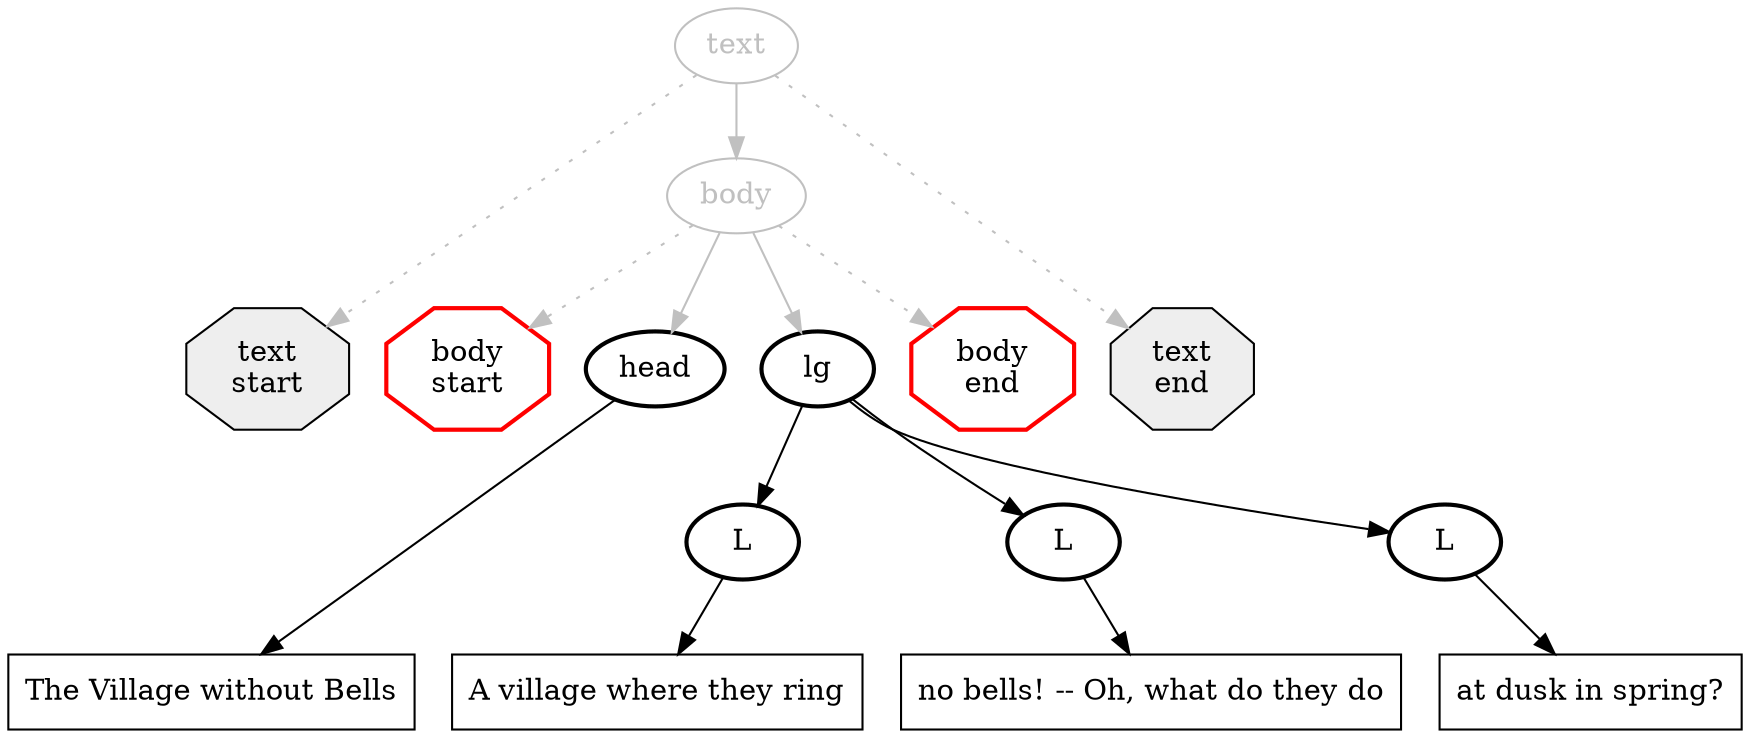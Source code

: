 digraph {
  /* 3a:  highlight innermost pairs of markers */
  node [shape=rectangle, ordering=out];
  edge [color=gray];
  
  subgraph {
  rank = same;
  node [color=black, shape=octagon, style=filled, fillcolor="#EEEEEE"];
  starttext [label="text\nstart"];
  startbody [label="body\nstart", color=red, style=bold];
  // starthead [label="head\nstart", color=red, style=bold];
  // endhead [label="head\nend", color=red, style=bold];
  // startlg [label="lg\nstart", color=red, style=bold];
  // startl1 [label="l\nstart", color=red, style=bold];
  // endl1 [label="l\nend", color=red, style=bold];
  // startl2 [label="l\nstart", color=red, style=bold];
  // endl2 [label="l\nend", color=red, style=bold];
  // startl3 [label="l\nstart", color=red, style=bold];
  // endl3 [label="l\nend", color=red, style=bold];
  // endlg [label="lg\nend", color=red, style=bold];
  endbody [label="body\nend", color=red, style=bold];
  endtext [label="text\nend"];

  node [shape=oval, color=black, fontcolor=black, style=bold];
  lg;
  head;
  // lg -> startlg [style=dotted];
  // lg -> endlg [style=dotted];
  
  }

  node [shape=oval, color=black, fontcolor=black, style=bold];
  lg -> { l1 l2 l3 } [color=black];

  subgraph {
  rank = same; 
  l1 [label="L"];
  l2 [label="L"];
  l3 [label="L"];
   }


  subgraph {
  rank = same;
  node [color=black, shape=box, style=solid];
  // shape=plaintext makes them disappear too much
  
  pcd0 [label="The Village without Bells"];
  pcd1 [label="A village where they ring"];
  pcd2 [label="no bells! -- Oh, what do they do"];
  pcd3 [label="at dusk in spring?"]
  }

  node [shape=oval, color=gray, fontcolor=gray, style=solid];
  text -> starttext [style=dotted];
  text -> body;
  text -> endtext [style=dotted];
  
  body -> startbody [style=dotted];
  body -> head;
  body -> lg;
  body -> endbody [style=dotted];

  // head -> starthead [style=dotted];
  head -> pcd0 [color=black];
  // head -> endhead [style=dotted];
  


  // l1 -> startl1 [style=dotted];
  l1 -> pcd1 [color=black];
  // l1 -> endl1 [style=dotted];
  

  // l2 -> startl2 [style=dotted];
  l2 -> pcd2 [color=black];
  // l2 -> endl2 [style=dotted];
  

  // l3 -> startl3 [style=dotted];
  l3 -> pcd3 [color=black];
  // l3 -> endl3 [style=dotted];
  
  
}